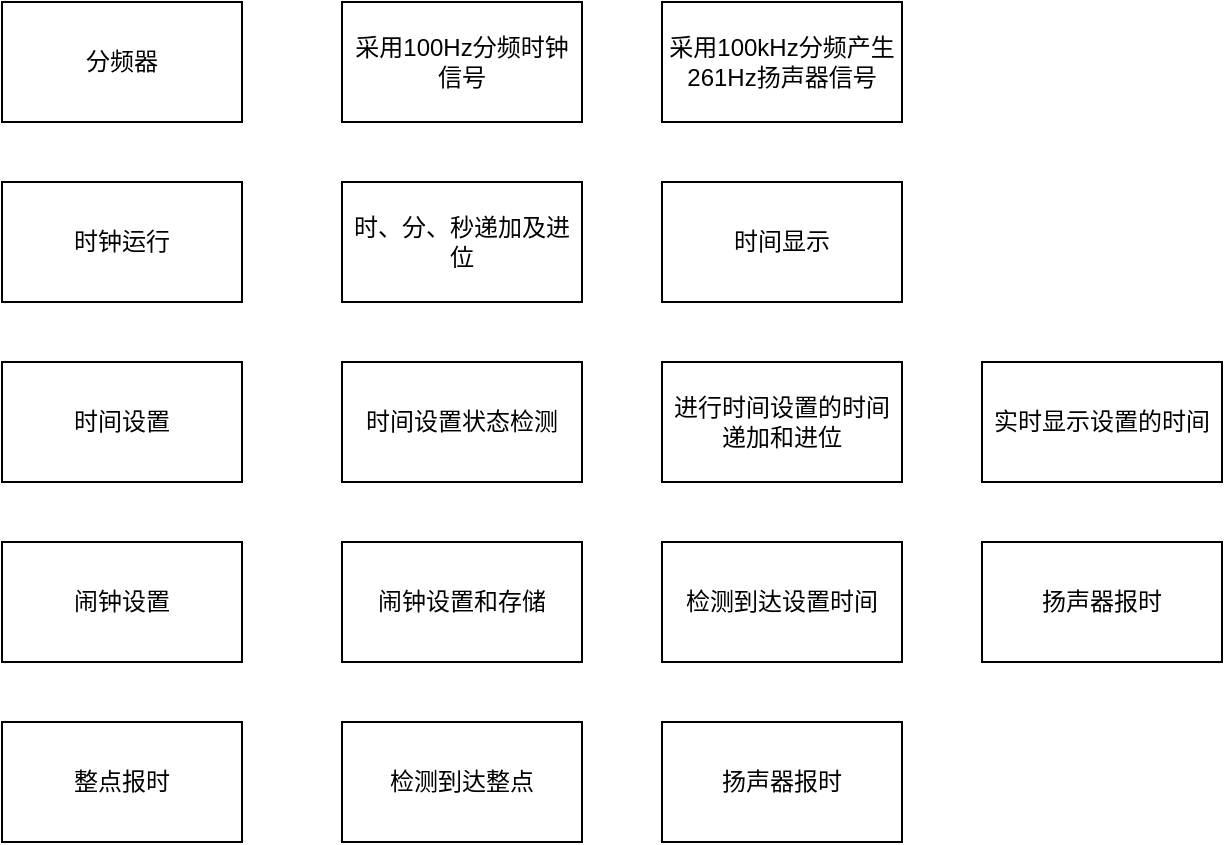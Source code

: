 <mxfile version="18.2.0" type="github"><diagram id="ZgkcDFcCvTbemBQICAPe" name="Page-1"><mxGraphModel dx="1038" dy="548" grid="1" gridSize="10" guides="1" tooltips="1" connect="1" arrows="1" fold="1" page="1" pageScale="1" pageWidth="827" pageHeight="1169" math="0" shadow="0"><root><mxCell id="0"/><mxCell id="1" parent="0"/><mxCell id="kUQVAVvb82_rmAEHE20E-1" value="分频器" style="rounded=0;whiteSpace=wrap;html=1;" vertex="1" parent="1"><mxGeometry x="110" y="50" width="120" height="60" as="geometry"/></mxCell><mxCell id="kUQVAVvb82_rmAEHE20E-2" value="时钟运行" style="rounded=0;whiteSpace=wrap;html=1;" vertex="1" parent="1"><mxGeometry x="110" y="140" width="120" height="60" as="geometry"/></mxCell><mxCell id="kUQVAVvb82_rmAEHE20E-4" value="时间设置" style="rounded=0;whiteSpace=wrap;html=1;" vertex="1" parent="1"><mxGeometry x="110" y="230" width="120" height="60" as="geometry"/></mxCell><mxCell id="kUQVAVvb82_rmAEHE20E-5" value="闹钟设置" style="rounded=0;whiteSpace=wrap;html=1;" vertex="1" parent="1"><mxGeometry x="110" y="320" width="120" height="60" as="geometry"/></mxCell><mxCell id="kUQVAVvb82_rmAEHE20E-6" value="整点报时" style="rounded=0;whiteSpace=wrap;html=1;" vertex="1" parent="1"><mxGeometry x="110" y="410" width="120" height="60" as="geometry"/></mxCell><mxCell id="kUQVAVvb82_rmAEHE20E-7" value="采用100Hz分频时钟信号" style="rounded=0;whiteSpace=wrap;html=1;" vertex="1" parent="1"><mxGeometry x="280" y="50" width="120" height="60" as="geometry"/></mxCell><mxCell id="kUQVAVvb82_rmAEHE20E-8" value="时、分、秒递加及进位" style="rounded=0;whiteSpace=wrap;html=1;" vertex="1" parent="1"><mxGeometry x="280" y="140" width="120" height="60" as="geometry"/></mxCell><mxCell id="kUQVAVvb82_rmAEHE20E-10" value="时间显示" style="rounded=0;whiteSpace=wrap;html=1;" vertex="1" parent="1"><mxGeometry x="440" y="140" width="120" height="60" as="geometry"/></mxCell><mxCell id="kUQVAVvb82_rmAEHE20E-11" value="&lt;span style=&quot;&quot;&gt;采用100kHz分频产生261Hz扬声器信号&lt;/span&gt;" style="rounded=0;whiteSpace=wrap;html=1;" vertex="1" parent="1"><mxGeometry x="440" y="50" width="120" height="60" as="geometry"/></mxCell><mxCell id="kUQVAVvb82_rmAEHE20E-12" value="时间设置状态检测" style="rounded=0;whiteSpace=wrap;html=1;" vertex="1" parent="1"><mxGeometry x="280" y="230" width="120" height="60" as="geometry"/></mxCell><mxCell id="kUQVAVvb82_rmAEHE20E-13" value="进行时间设置的时间递加和进位" style="rounded=0;whiteSpace=wrap;html=1;" vertex="1" parent="1"><mxGeometry x="440" y="230" width="120" height="60" as="geometry"/></mxCell><mxCell id="kUQVAVvb82_rmAEHE20E-14" value="实时显示设置的时间" style="rounded=0;whiteSpace=wrap;html=1;" vertex="1" parent="1"><mxGeometry x="600" y="230" width="120" height="60" as="geometry"/></mxCell><mxCell id="kUQVAVvb82_rmAEHE20E-17" value="闹钟设置和存储" style="rounded=0;whiteSpace=wrap;html=1;" vertex="1" parent="1"><mxGeometry x="280" y="320" width="120" height="60" as="geometry"/></mxCell><mxCell id="kUQVAVvb82_rmAEHE20E-18" value="检测到达设置时间" style="rounded=0;whiteSpace=wrap;html=1;" vertex="1" parent="1"><mxGeometry x="440" y="320" width="120" height="60" as="geometry"/></mxCell><mxCell id="kUQVAVvb82_rmAEHE20E-19" value="扬声器报时" style="rounded=0;whiteSpace=wrap;html=1;" vertex="1" parent="1"><mxGeometry x="600" y="320" width="120" height="60" as="geometry"/></mxCell><mxCell id="kUQVAVvb82_rmAEHE20E-20" value="检测到达整点" style="rounded=0;whiteSpace=wrap;html=1;" vertex="1" parent="1"><mxGeometry x="280" y="410" width="120" height="60" as="geometry"/></mxCell><mxCell id="kUQVAVvb82_rmAEHE20E-21" value="扬声器报时" style="rounded=0;whiteSpace=wrap;html=1;" vertex="1" parent="1"><mxGeometry x="440" y="410" width="120" height="60" as="geometry"/></mxCell></root></mxGraphModel></diagram></mxfile>